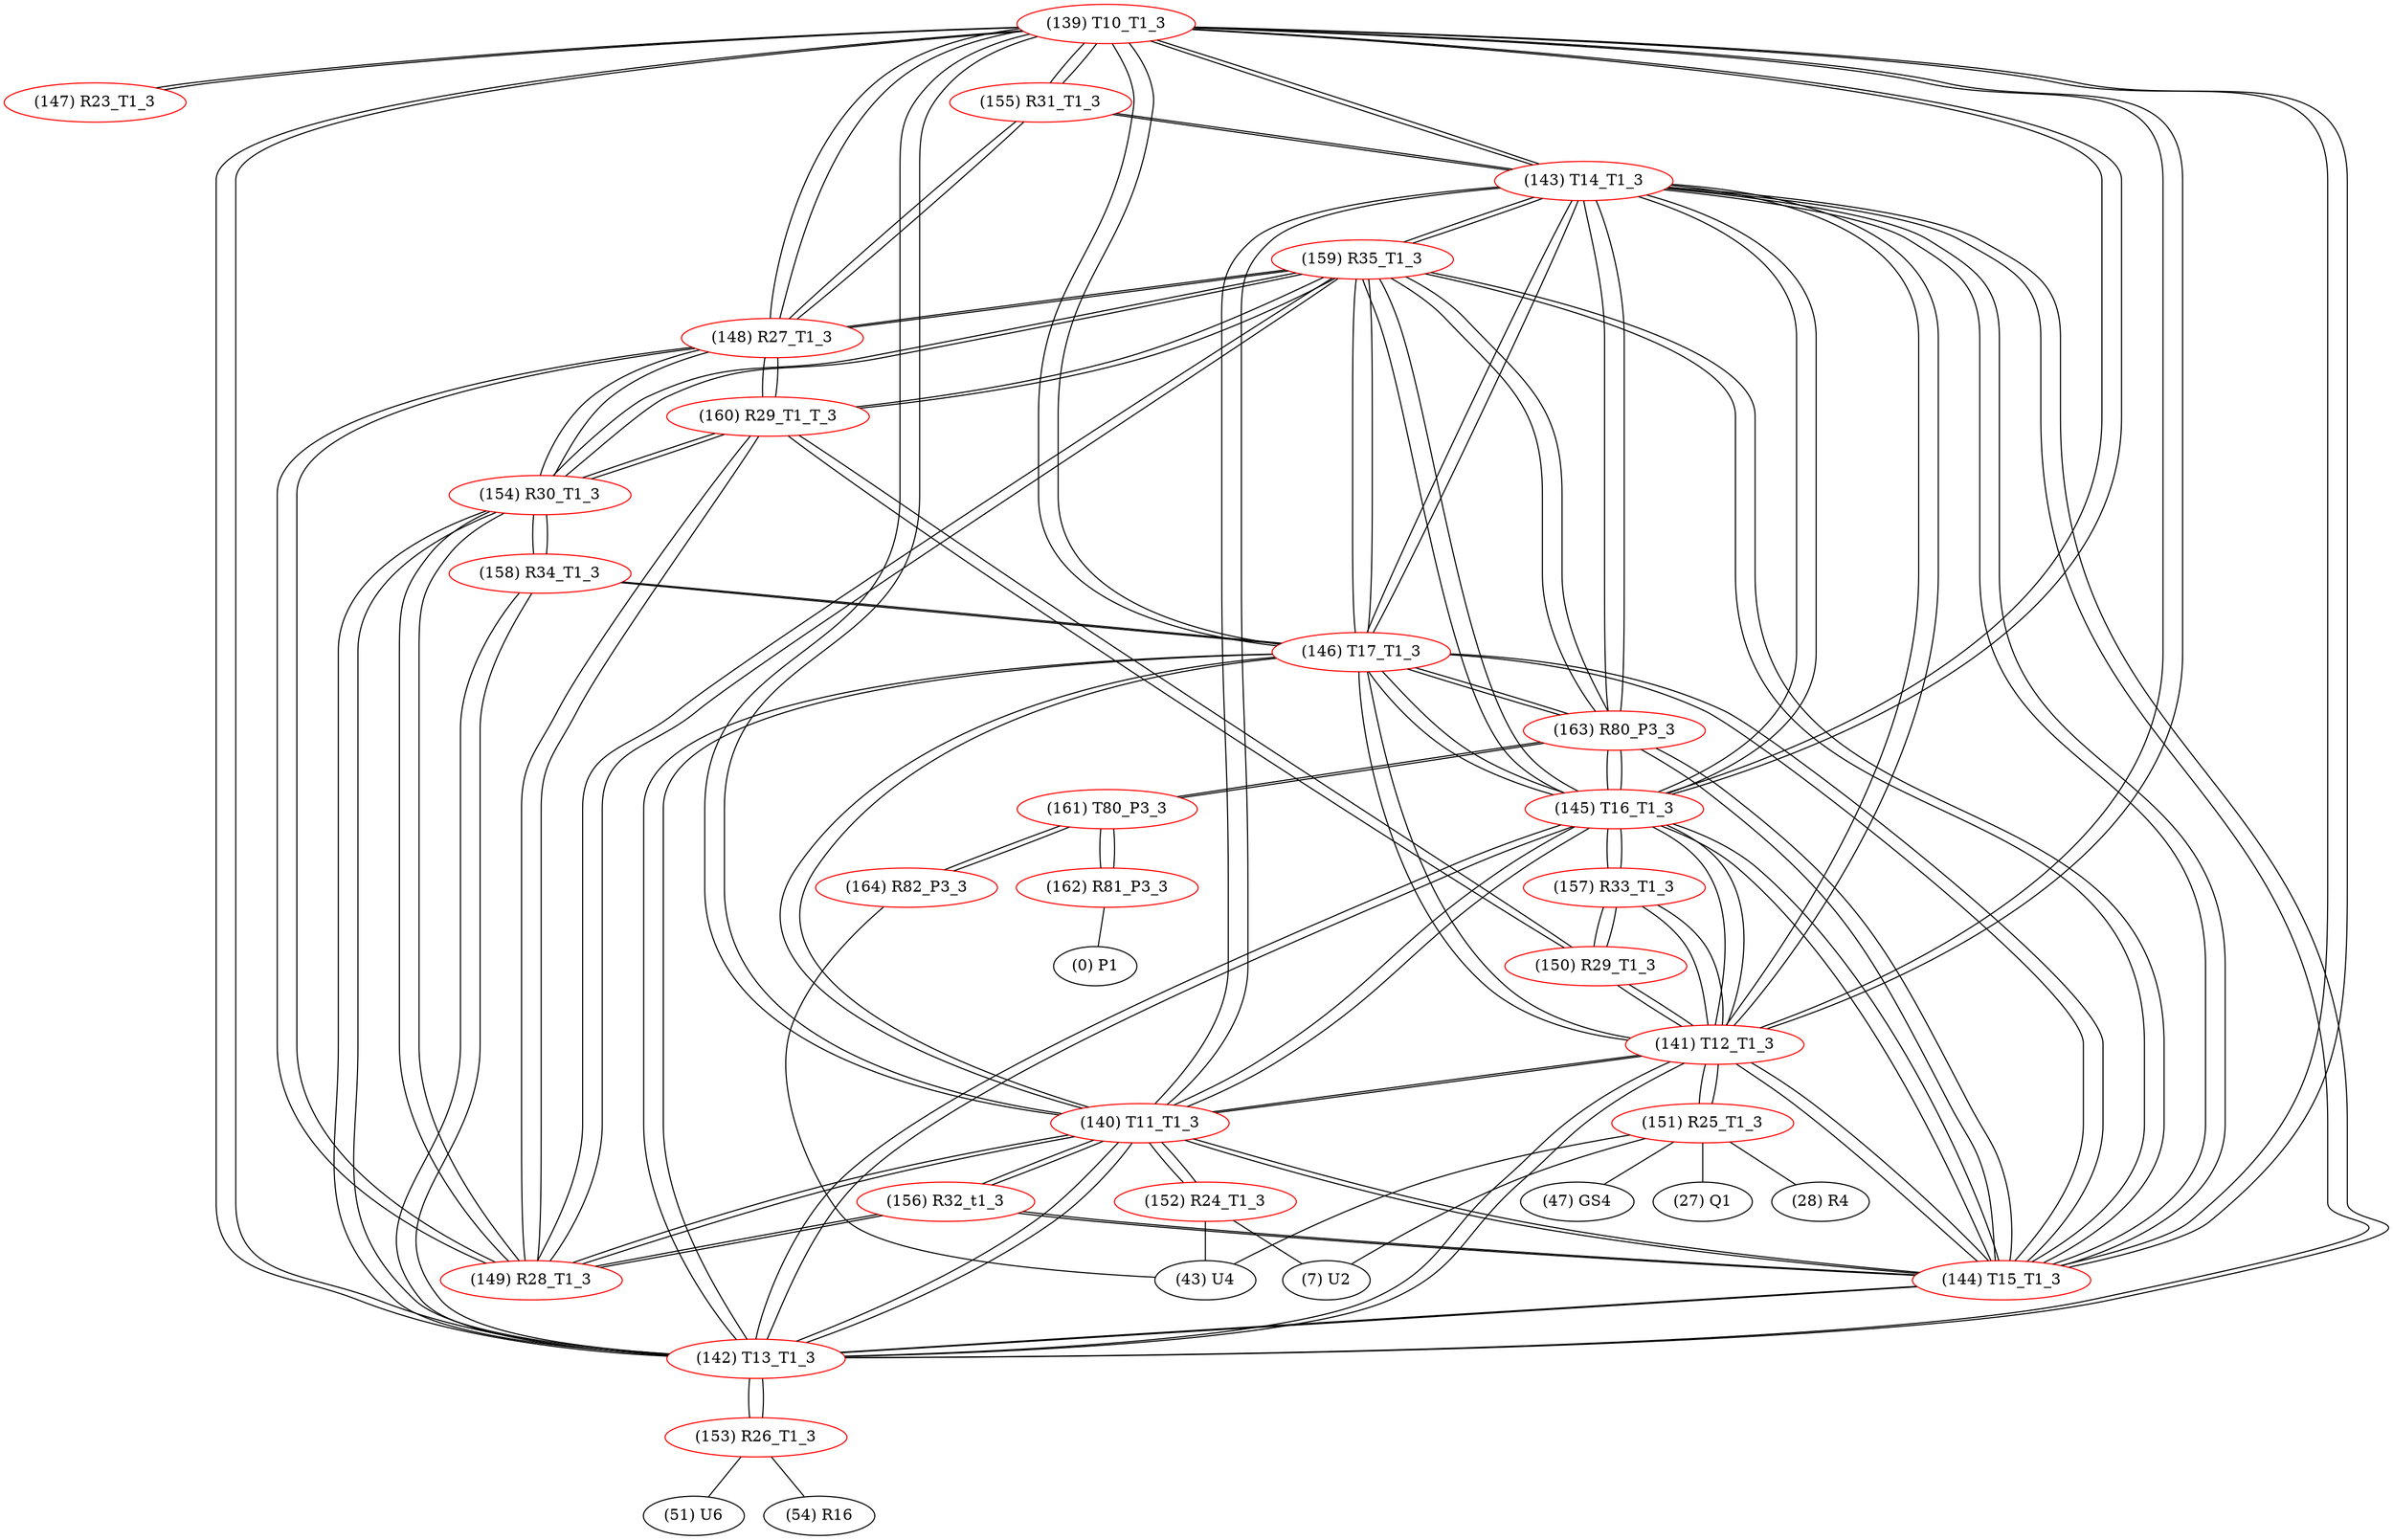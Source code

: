 graph {
	139 [label="(139) T10_T1_3" color=red]
	147 [label="(147) R23_T1_3"]
	155 [label="(155) R31_T1_3"]
	148 [label="(148) R27_T1_3"]
	145 [label="(145) T16_T1_3"]
	146 [label="(146) T17_T1_3"]
	144 [label="(144) T15_T1_3"]
	141 [label="(141) T12_T1_3"]
	143 [label="(143) T14_T1_3"]
	142 [label="(142) T13_T1_3"]
	140 [label="(140) T11_T1_3"]
	140 [label="(140) T11_T1_3" color=red]
	152 [label="(152) R24_T1_3"]
	149 [label="(149) R28_T1_3"]
	156 [label="(156) R32_t1_3"]
	139 [label="(139) T10_T1_3"]
	145 [label="(145) T16_T1_3"]
	146 [label="(146) T17_T1_3"]
	144 [label="(144) T15_T1_3"]
	141 [label="(141) T12_T1_3"]
	143 [label="(143) T14_T1_3"]
	142 [label="(142) T13_T1_3"]
	141 [label="(141) T12_T1_3" color=red]
	157 [label="(157) R33_T1_3"]
	150 [label="(150) R29_T1_3"]
	151 [label="(151) R25_T1_3"]
	139 [label="(139) T10_T1_3"]
	145 [label="(145) T16_T1_3"]
	146 [label="(146) T17_T1_3"]
	144 [label="(144) T15_T1_3"]
	143 [label="(143) T14_T1_3"]
	142 [label="(142) T13_T1_3"]
	140 [label="(140) T11_T1_3"]
	142 [label="(142) T13_T1_3" color=red]
	154 [label="(154) R30_T1_3"]
	158 [label="(158) R34_T1_3"]
	153 [label="(153) R26_T1_3"]
	139 [label="(139) T10_T1_3"]
	145 [label="(145) T16_T1_3"]
	146 [label="(146) T17_T1_3"]
	144 [label="(144) T15_T1_3"]
	141 [label="(141) T12_T1_3"]
	143 [label="(143) T14_T1_3"]
	140 [label="(140) T11_T1_3"]
	143 [label="(143) T14_T1_3" color=red]
	139 [label="(139) T10_T1_3"]
	145 [label="(145) T16_T1_3"]
	146 [label="(146) T17_T1_3"]
	144 [label="(144) T15_T1_3"]
	141 [label="(141) T12_T1_3"]
	142 [label="(142) T13_T1_3"]
	140 [label="(140) T11_T1_3"]
	155 [label="(155) R31_T1_3"]
	163 [label="(163) R80_P3_3"]
	159 [label="(159) R35_T1_3"]
	144 [label="(144) T15_T1_3" color=red]
	156 [label="(156) R32_t1_3"]
	139 [label="(139) T10_T1_3"]
	145 [label="(145) T16_T1_3"]
	146 [label="(146) T17_T1_3"]
	141 [label="(141) T12_T1_3"]
	143 [label="(143) T14_T1_3"]
	142 [label="(142) T13_T1_3"]
	140 [label="(140) T11_T1_3"]
	163 [label="(163) R80_P3_3"]
	159 [label="(159) R35_T1_3"]
	145 [label="(145) T16_T1_3" color=red]
	157 [label="(157) R33_T1_3"]
	139 [label="(139) T10_T1_3"]
	146 [label="(146) T17_T1_3"]
	144 [label="(144) T15_T1_3"]
	141 [label="(141) T12_T1_3"]
	143 [label="(143) T14_T1_3"]
	142 [label="(142) T13_T1_3"]
	140 [label="(140) T11_T1_3"]
	163 [label="(163) R80_P3_3"]
	159 [label="(159) R35_T1_3"]
	146 [label="(146) T17_T1_3" color=red]
	158 [label="(158) R34_T1_3"]
	139 [label="(139) T10_T1_3"]
	145 [label="(145) T16_T1_3"]
	144 [label="(144) T15_T1_3"]
	141 [label="(141) T12_T1_3"]
	143 [label="(143) T14_T1_3"]
	142 [label="(142) T13_T1_3"]
	140 [label="(140) T11_T1_3"]
	163 [label="(163) R80_P3_3"]
	159 [label="(159) R35_T1_3"]
	147 [label="(147) R23_T1_3" color=red]
	139 [label="(139) T10_T1_3"]
	148 [label="(148) R27_T1_3" color=red]
	154 [label="(154) R30_T1_3"]
	159 [label="(159) R35_T1_3"]
	160 [label="(160) R29_T1_T_3"]
	149 [label="(149) R28_T1_3"]
	139 [label="(139) T10_T1_3"]
	155 [label="(155) R31_T1_3"]
	149 [label="(149) R28_T1_3" color=red]
	154 [label="(154) R30_T1_3"]
	159 [label="(159) R35_T1_3"]
	160 [label="(160) R29_T1_T_3"]
	148 [label="(148) R27_T1_3"]
	140 [label="(140) T11_T1_3"]
	156 [label="(156) R32_t1_3"]
	150 [label="(150) R29_T1_3" color=red]
	157 [label="(157) R33_T1_3"]
	141 [label="(141) T12_T1_3"]
	160 [label="(160) R29_T1_T_3"]
	151 [label="(151) R25_T1_3" color=red]
	27 [label="(27) Q1"]
	28 [label="(28) R4"]
	7 [label="(7) U2"]
	43 [label="(43) U4"]
	47 [label="(47) GS4"]
	141 [label="(141) T12_T1_3"]
	152 [label="(152) R24_T1_3" color=red]
	43 [label="(43) U4"]
	7 [label="(7) U2"]
	140 [label="(140) T11_T1_3"]
	153 [label="(153) R26_T1_3" color=red]
	51 [label="(51) U6"]
	54 [label="(54) R16"]
	142 [label="(142) T13_T1_3"]
	154 [label="(154) R30_T1_3" color=red]
	159 [label="(159) R35_T1_3"]
	160 [label="(160) R29_T1_T_3"]
	149 [label="(149) R28_T1_3"]
	148 [label="(148) R27_T1_3"]
	158 [label="(158) R34_T1_3"]
	142 [label="(142) T13_T1_3"]
	155 [label="(155) R31_T1_3" color=red]
	139 [label="(139) T10_T1_3"]
	148 [label="(148) R27_T1_3"]
	143 [label="(143) T14_T1_3"]
	156 [label="(156) R32_t1_3" color=red]
	144 [label="(144) T15_T1_3"]
	140 [label="(140) T11_T1_3"]
	149 [label="(149) R28_T1_3"]
	157 [label="(157) R33_T1_3" color=red]
	145 [label="(145) T16_T1_3"]
	150 [label="(150) R29_T1_3"]
	141 [label="(141) T12_T1_3"]
	158 [label="(158) R34_T1_3" color=red]
	146 [label="(146) T17_T1_3"]
	154 [label="(154) R30_T1_3"]
	142 [label="(142) T13_T1_3"]
	159 [label="(159) R35_T1_3" color=red]
	154 [label="(154) R30_T1_3"]
	160 [label="(160) R29_T1_T_3"]
	149 [label="(149) R28_T1_3"]
	148 [label="(148) R27_T1_3"]
	163 [label="(163) R80_P3_3"]
	146 [label="(146) T17_T1_3"]
	145 [label="(145) T16_T1_3"]
	144 [label="(144) T15_T1_3"]
	143 [label="(143) T14_T1_3"]
	160 [label="(160) R29_T1_T_3" color=red]
	154 [label="(154) R30_T1_3"]
	159 [label="(159) R35_T1_3"]
	149 [label="(149) R28_T1_3"]
	148 [label="(148) R27_T1_3"]
	150 [label="(150) R29_T1_3"]
	161 [label="(161) T80_P3_3" color=red]
	162 [label="(162) R81_P3_3"]
	164 [label="(164) R82_P3_3"]
	163 [label="(163) R80_P3_3"]
	162 [label="(162) R81_P3_3" color=red]
	0 [label="(0) P1"]
	161 [label="(161) T80_P3_3"]
	163 [label="(163) R80_P3_3" color=red]
	146 [label="(146) T17_T1_3"]
	159 [label="(159) R35_T1_3"]
	145 [label="(145) T16_T1_3"]
	144 [label="(144) T15_T1_3"]
	143 [label="(143) T14_T1_3"]
	161 [label="(161) T80_P3_3"]
	164 [label="(164) R82_P3_3" color=red]
	43 [label="(43) U4"]
	161 [label="(161) T80_P3_3"]
	139 -- 147
	139 -- 155
	139 -- 148
	139 -- 145
	139 -- 146
	139 -- 144
	139 -- 141
	139 -- 143
	139 -- 142
	139 -- 140
	140 -- 152
	140 -- 149
	140 -- 156
	140 -- 139
	140 -- 145
	140 -- 146
	140 -- 144
	140 -- 141
	140 -- 143
	140 -- 142
	141 -- 157
	141 -- 150
	141 -- 151
	141 -- 139
	141 -- 145
	141 -- 146
	141 -- 144
	141 -- 143
	141 -- 142
	141 -- 140
	142 -- 154
	142 -- 158
	142 -- 153
	142 -- 139
	142 -- 145
	142 -- 146
	142 -- 144
	142 -- 141
	142 -- 143
	142 -- 140
	143 -- 139
	143 -- 145
	143 -- 146
	143 -- 144
	143 -- 141
	143 -- 142
	143 -- 140
	143 -- 155
	143 -- 163
	143 -- 159
	144 -- 156
	144 -- 139
	144 -- 145
	144 -- 146
	144 -- 141
	144 -- 143
	144 -- 142
	144 -- 140
	144 -- 163
	144 -- 159
	145 -- 157
	145 -- 139
	145 -- 146
	145 -- 144
	145 -- 141
	145 -- 143
	145 -- 142
	145 -- 140
	145 -- 163
	145 -- 159
	146 -- 158
	146 -- 139
	146 -- 145
	146 -- 144
	146 -- 141
	146 -- 143
	146 -- 142
	146 -- 140
	146 -- 163
	146 -- 159
	147 -- 139
	148 -- 154
	148 -- 159
	148 -- 160
	148 -- 149
	148 -- 139
	148 -- 155
	149 -- 154
	149 -- 159
	149 -- 160
	149 -- 148
	149 -- 140
	149 -- 156
	150 -- 157
	150 -- 141
	150 -- 160
	151 -- 27
	151 -- 28
	151 -- 7
	151 -- 43
	151 -- 47
	151 -- 141
	152 -- 43
	152 -- 7
	152 -- 140
	153 -- 51
	153 -- 54
	153 -- 142
	154 -- 159
	154 -- 160
	154 -- 149
	154 -- 148
	154 -- 158
	154 -- 142
	155 -- 139
	155 -- 148
	155 -- 143
	156 -- 144
	156 -- 140
	156 -- 149
	157 -- 145
	157 -- 150
	157 -- 141
	158 -- 146
	158 -- 154
	158 -- 142
	159 -- 154
	159 -- 160
	159 -- 149
	159 -- 148
	159 -- 163
	159 -- 146
	159 -- 145
	159 -- 144
	159 -- 143
	160 -- 154
	160 -- 159
	160 -- 149
	160 -- 148
	160 -- 150
	161 -- 162
	161 -- 164
	161 -- 163
	162 -- 0
	162 -- 161
	163 -- 146
	163 -- 159
	163 -- 145
	163 -- 144
	163 -- 143
	163 -- 161
	164 -- 43
	164 -- 161
}